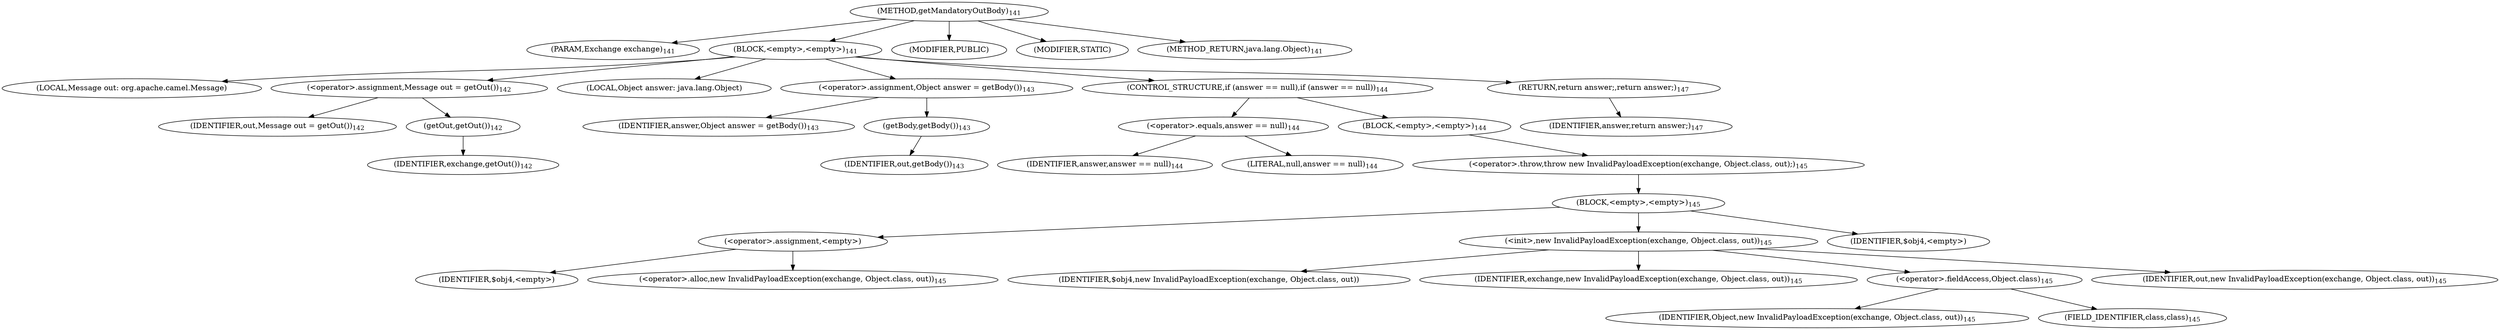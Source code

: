 digraph "getMandatoryOutBody" {  
"221" [label = <(METHOD,getMandatoryOutBody)<SUB>141</SUB>> ]
"222" [label = <(PARAM,Exchange exchange)<SUB>141</SUB>> ]
"223" [label = <(BLOCK,&lt;empty&gt;,&lt;empty&gt;)<SUB>141</SUB>> ]
"224" [label = <(LOCAL,Message out: org.apache.camel.Message)> ]
"225" [label = <(&lt;operator&gt;.assignment,Message out = getOut())<SUB>142</SUB>> ]
"226" [label = <(IDENTIFIER,out,Message out = getOut())<SUB>142</SUB>> ]
"227" [label = <(getOut,getOut())<SUB>142</SUB>> ]
"228" [label = <(IDENTIFIER,exchange,getOut())<SUB>142</SUB>> ]
"229" [label = <(LOCAL,Object answer: java.lang.Object)> ]
"230" [label = <(&lt;operator&gt;.assignment,Object answer = getBody())<SUB>143</SUB>> ]
"231" [label = <(IDENTIFIER,answer,Object answer = getBody())<SUB>143</SUB>> ]
"232" [label = <(getBody,getBody())<SUB>143</SUB>> ]
"233" [label = <(IDENTIFIER,out,getBody())<SUB>143</SUB>> ]
"234" [label = <(CONTROL_STRUCTURE,if (answer == null),if (answer == null))<SUB>144</SUB>> ]
"235" [label = <(&lt;operator&gt;.equals,answer == null)<SUB>144</SUB>> ]
"236" [label = <(IDENTIFIER,answer,answer == null)<SUB>144</SUB>> ]
"237" [label = <(LITERAL,null,answer == null)<SUB>144</SUB>> ]
"238" [label = <(BLOCK,&lt;empty&gt;,&lt;empty&gt;)<SUB>144</SUB>> ]
"239" [label = <(&lt;operator&gt;.throw,throw new InvalidPayloadException(exchange, Object.class, out);)<SUB>145</SUB>> ]
"240" [label = <(BLOCK,&lt;empty&gt;,&lt;empty&gt;)<SUB>145</SUB>> ]
"241" [label = <(&lt;operator&gt;.assignment,&lt;empty&gt;)> ]
"242" [label = <(IDENTIFIER,$obj4,&lt;empty&gt;)> ]
"243" [label = <(&lt;operator&gt;.alloc,new InvalidPayloadException(exchange, Object.class, out))<SUB>145</SUB>> ]
"244" [label = <(&lt;init&gt;,new InvalidPayloadException(exchange, Object.class, out))<SUB>145</SUB>> ]
"245" [label = <(IDENTIFIER,$obj4,new InvalidPayloadException(exchange, Object.class, out))> ]
"246" [label = <(IDENTIFIER,exchange,new InvalidPayloadException(exchange, Object.class, out))<SUB>145</SUB>> ]
"247" [label = <(&lt;operator&gt;.fieldAccess,Object.class)<SUB>145</SUB>> ]
"248" [label = <(IDENTIFIER,Object,new InvalidPayloadException(exchange, Object.class, out))<SUB>145</SUB>> ]
"249" [label = <(FIELD_IDENTIFIER,class,class)<SUB>145</SUB>> ]
"250" [label = <(IDENTIFIER,out,new InvalidPayloadException(exchange, Object.class, out))<SUB>145</SUB>> ]
"251" [label = <(IDENTIFIER,$obj4,&lt;empty&gt;)> ]
"252" [label = <(RETURN,return answer;,return answer;)<SUB>147</SUB>> ]
"253" [label = <(IDENTIFIER,answer,return answer;)<SUB>147</SUB>> ]
"254" [label = <(MODIFIER,PUBLIC)> ]
"255" [label = <(MODIFIER,STATIC)> ]
"256" [label = <(METHOD_RETURN,java.lang.Object)<SUB>141</SUB>> ]
  "221" -> "222" 
  "221" -> "223" 
  "221" -> "254" 
  "221" -> "255" 
  "221" -> "256" 
  "223" -> "224" 
  "223" -> "225" 
  "223" -> "229" 
  "223" -> "230" 
  "223" -> "234" 
  "223" -> "252" 
  "225" -> "226" 
  "225" -> "227" 
  "227" -> "228" 
  "230" -> "231" 
  "230" -> "232" 
  "232" -> "233" 
  "234" -> "235" 
  "234" -> "238" 
  "235" -> "236" 
  "235" -> "237" 
  "238" -> "239" 
  "239" -> "240" 
  "240" -> "241" 
  "240" -> "244" 
  "240" -> "251" 
  "241" -> "242" 
  "241" -> "243" 
  "244" -> "245" 
  "244" -> "246" 
  "244" -> "247" 
  "244" -> "250" 
  "247" -> "248" 
  "247" -> "249" 
  "252" -> "253" 
}
